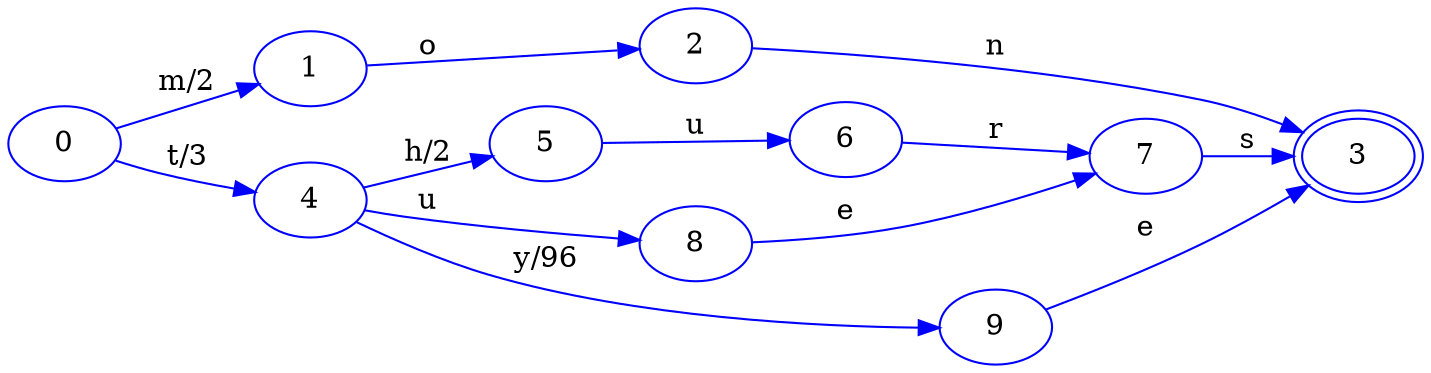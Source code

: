 digraph automaton {
  labelloc="l";
  labeljust="l";
  rankdir="LR";

  0 -> 1 [label="m/2",color="blue"];
  1 -> 2 [label="o",color="blue"];
  2 -> 3 [label="n",color="blue"];
  3 [peripheries=2];

  0 -> 4 [label="t/3",color="blue"];
  4 -> 5 [label="h/2",color="blue"];
  5 -> 6 [label="u",color="blue"];
  6 -> 7 [label="r",color="blue"];
  7 -> 3 [label="s",color="blue"];

  4 -> 8 [label="u",color="blue"];
  8 -> 7 [label="e",color="blue"];

  4 -> 9 [label="y/96",color="blue"];
  9 -> 3 [label="e",color="blue"];

  0,1,2,3,4,5,6,7,8,9 [color="blue"];
}
